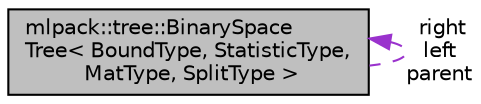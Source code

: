 digraph "mlpack::tree::BinarySpaceTree&lt; BoundType, StatisticType, MatType, SplitType &gt;"
{
  edge [fontname="Helvetica",fontsize="10",labelfontname="Helvetica",labelfontsize="10"];
  node [fontname="Helvetica",fontsize="10",shape=record];
  Node1 [label="mlpack::tree::BinarySpace\lTree\< BoundType, StatisticType,\l MatType, SplitType \>",height=0.2,width=0.4,color="black", fillcolor="grey75", style="filled" fontcolor="black"];
  Node1 -> Node1 [dir="back",color="darkorchid3",fontsize="10",style="dashed",label=" right\nleft\nparent" ,fontname="Helvetica"];
}
